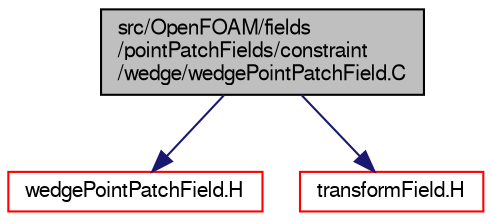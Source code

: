 digraph "src/OpenFOAM/fields/pointPatchFields/constraint/wedge/wedgePointPatchField.C"
{
  bgcolor="transparent";
  edge [fontname="FreeSans",fontsize="10",labelfontname="FreeSans",labelfontsize="10"];
  node [fontname="FreeSans",fontsize="10",shape=record];
  Node0 [label="src/OpenFOAM/fields\l/pointPatchFields/constraint\l/wedge/wedgePointPatchField.C",height=0.2,width=0.4,color="black", fillcolor="grey75", style="filled", fontcolor="black"];
  Node0 -> Node1 [color="midnightblue",fontsize="10",style="solid",fontname="FreeSans"];
  Node1 [label="wedgePointPatchField.H",height=0.2,width=0.4,color="red",URL="$a10064.html"];
  Node0 -> Node189 [color="midnightblue",fontsize="10",style="solid",fontname="FreeSans"];
  Node189 [label="transformField.H",height=0.2,width=0.4,color="red",URL="$a09734.html",tooltip="Spatial transformation functions for primitive fields. "];
}
